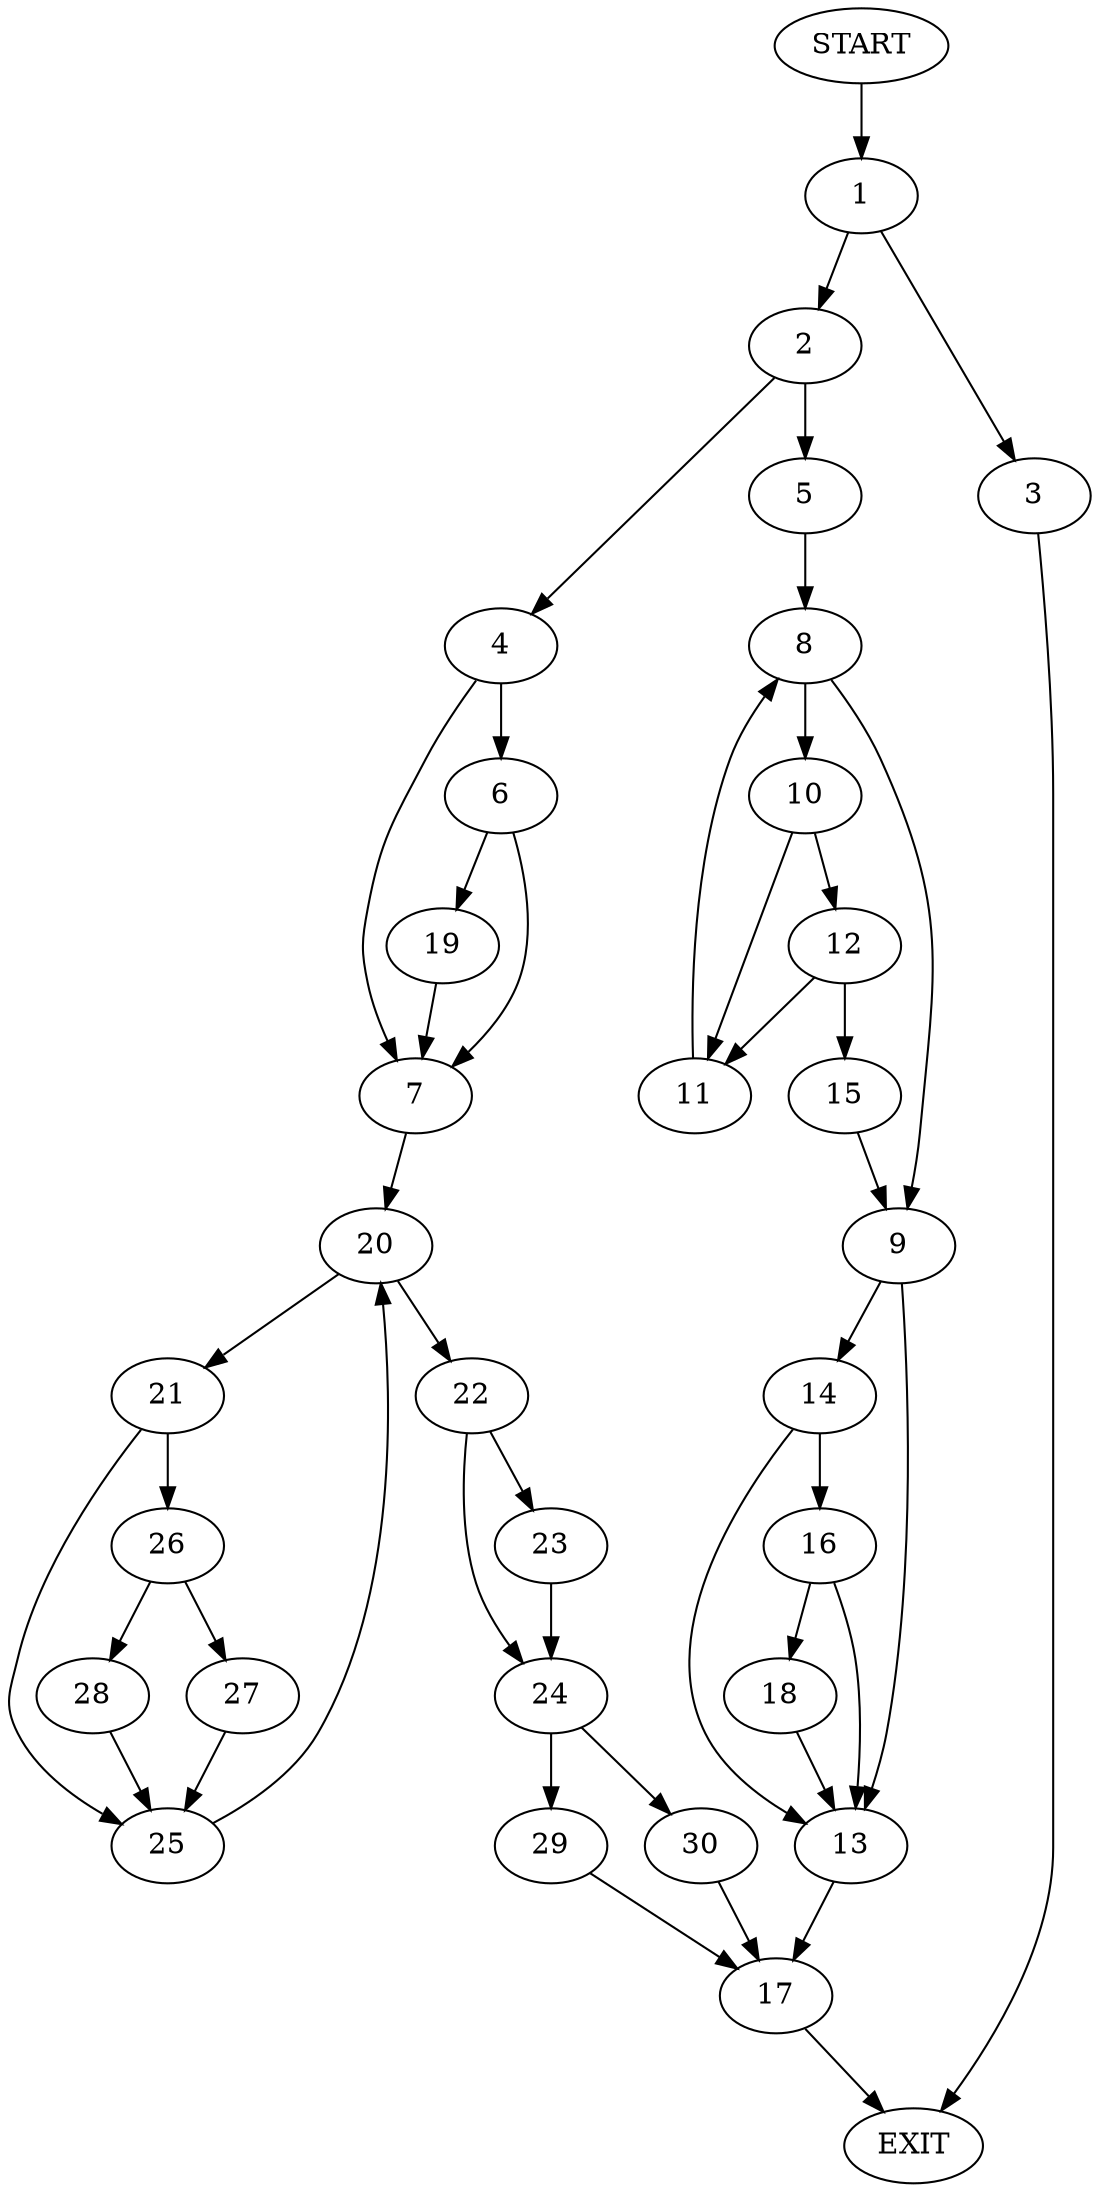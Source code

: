 digraph {
0 [label="START"]
31 [label="EXIT"]
0 -> 1
1 -> 2
1 -> 3
2 -> 4
2 -> 5
3 -> 31
4 -> 6
4 -> 7
5 -> 8
8 -> 9
8 -> 10
10 -> 11
10 -> 12
9 -> 13
9 -> 14
11 -> 8
12 -> 15
12 -> 11
15 -> 9
14 -> 13
14 -> 16
13 -> 17
16 -> 13
16 -> 18
18 -> 13
17 -> 31
6 -> 19
6 -> 7
7 -> 20
19 -> 7
20 -> 21
20 -> 22
22 -> 23
22 -> 24
21 -> 25
21 -> 26
26 -> 27
26 -> 28
25 -> 20
28 -> 25
27 -> 25
23 -> 24
24 -> 29
24 -> 30
29 -> 17
30 -> 17
}
